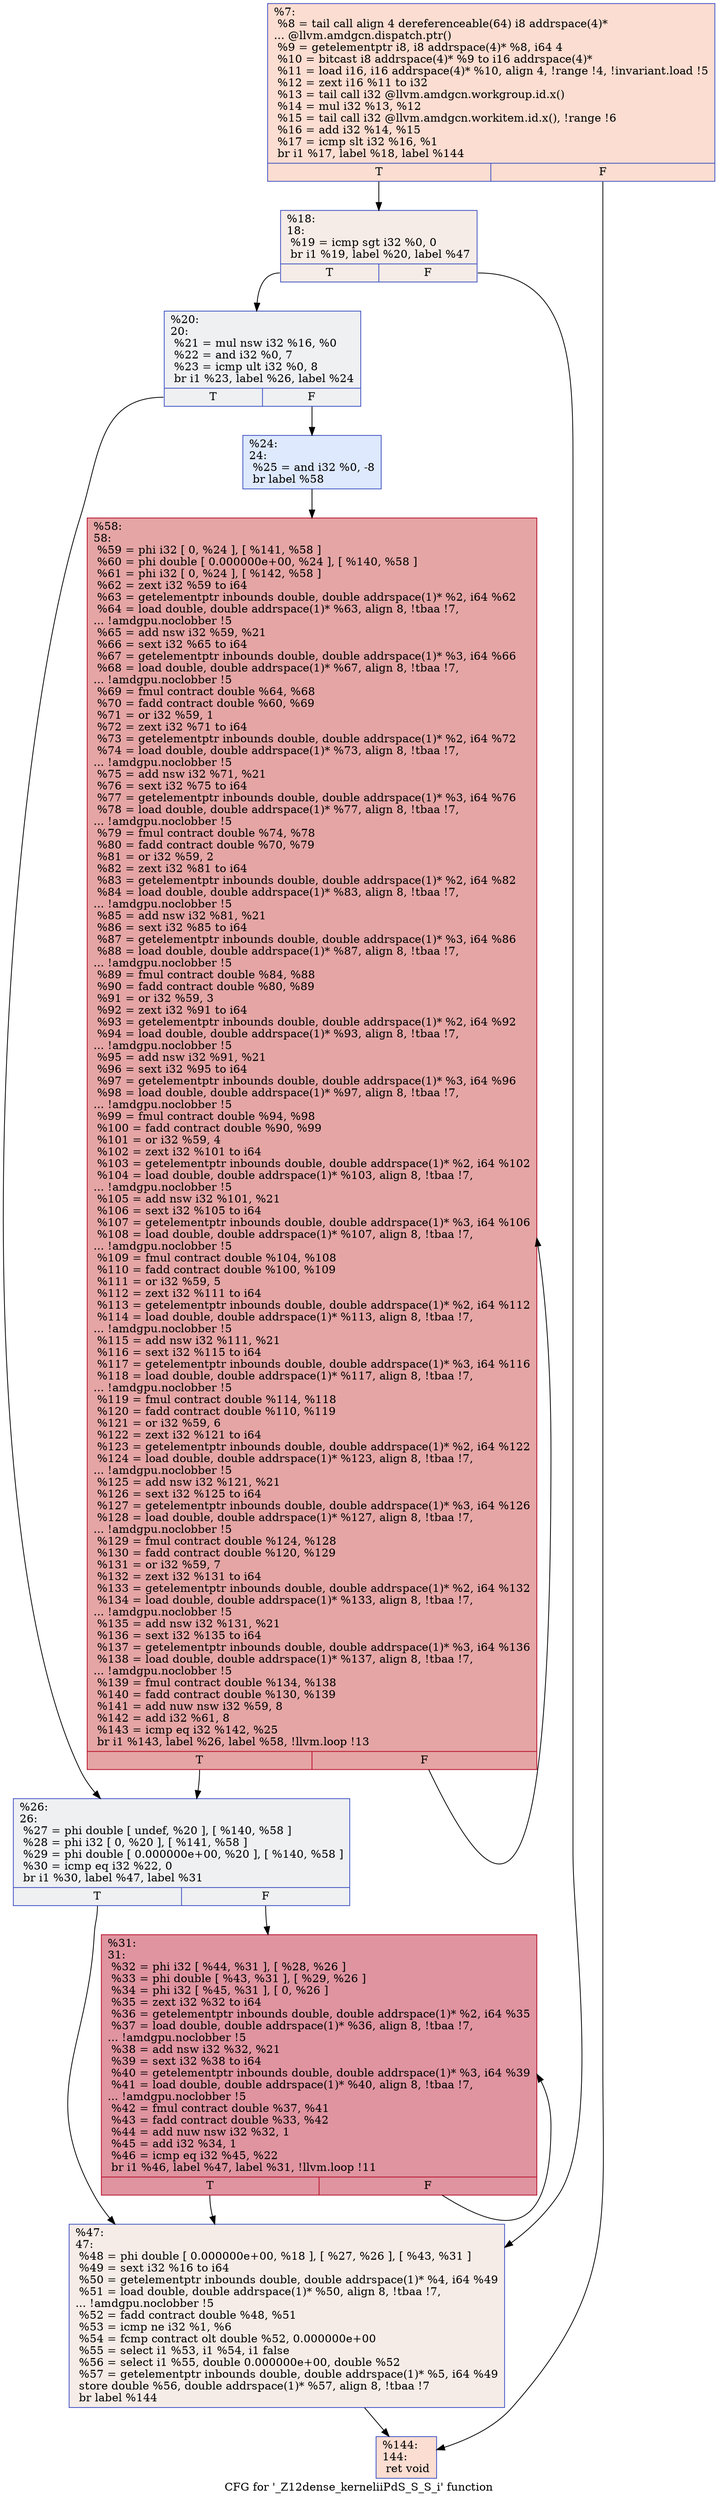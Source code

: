 digraph "CFG for '_Z12dense_kerneliiPdS_S_S_i' function" {
	label="CFG for '_Z12dense_kerneliiPdS_S_S_i' function";

	Node0x5cb9a10 [shape=record,color="#3d50c3ff", style=filled, fillcolor="#f7b39670",label="{%7:\l  %8 = tail call align 4 dereferenceable(64) i8 addrspace(4)*\l... @llvm.amdgcn.dispatch.ptr()\l  %9 = getelementptr i8, i8 addrspace(4)* %8, i64 4\l  %10 = bitcast i8 addrspace(4)* %9 to i16 addrspace(4)*\l  %11 = load i16, i16 addrspace(4)* %10, align 4, !range !4, !invariant.load !5\l  %12 = zext i16 %11 to i32\l  %13 = tail call i32 @llvm.amdgcn.workgroup.id.x()\l  %14 = mul i32 %13, %12\l  %15 = tail call i32 @llvm.amdgcn.workitem.id.x(), !range !6\l  %16 = add i32 %14, %15\l  %17 = icmp slt i32 %16, %1\l  br i1 %17, label %18, label %144\l|{<s0>T|<s1>F}}"];
	Node0x5cb9a10:s0 -> Node0x5cbb960;
	Node0x5cb9a10:s1 -> Node0x5cbb9f0;
	Node0x5cbb960 [shape=record,color="#3d50c3ff", style=filled, fillcolor="#ead5c970",label="{%18:\l18:                                               \l  %19 = icmp sgt i32 %0, 0\l  br i1 %19, label %20, label %47\l|{<s0>T|<s1>F}}"];
	Node0x5cbb960:s0 -> Node0x5cbbbc0;
	Node0x5cbb960:s1 -> Node0x5cbbc10;
	Node0x5cbbbc0 [shape=record,color="#3d50c3ff", style=filled, fillcolor="#d9dce170",label="{%20:\l20:                                               \l  %21 = mul nsw i32 %16, %0\l  %22 = and i32 %0, 7\l  %23 = icmp ult i32 %0, 8\l  br i1 %23, label %26, label %24\l|{<s0>T|<s1>F}}"];
	Node0x5cbbbc0:s0 -> Node0x5cbbf60;
	Node0x5cbbbc0:s1 -> Node0x5cbbfb0;
	Node0x5cbbfb0 [shape=record,color="#3d50c3ff", style=filled, fillcolor="#b5cdfa70",label="{%24:\l24:                                               \l  %25 = and i32 %0, -8\l  br label %58\l}"];
	Node0x5cbbfb0 -> Node0x5cbc1b0;
	Node0x5cbbf60 [shape=record,color="#3d50c3ff", style=filled, fillcolor="#d9dce170",label="{%26:\l26:                                               \l  %27 = phi double [ undef, %20 ], [ %140, %58 ]\l  %28 = phi i32 [ 0, %20 ], [ %141, %58 ]\l  %29 = phi double [ 0.000000e+00, %20 ], [ %140, %58 ]\l  %30 = icmp eq i32 %22, 0\l  br i1 %30, label %47, label %31\l|{<s0>T|<s1>F}}"];
	Node0x5cbbf60:s0 -> Node0x5cbbc10;
	Node0x5cbbf60:s1 -> Node0x5cbd420;
	Node0x5cbd420 [shape=record,color="#b70d28ff", style=filled, fillcolor="#b70d2870",label="{%31:\l31:                                               \l  %32 = phi i32 [ %44, %31 ], [ %28, %26 ]\l  %33 = phi double [ %43, %31 ], [ %29, %26 ]\l  %34 = phi i32 [ %45, %31 ], [ 0, %26 ]\l  %35 = zext i32 %32 to i64\l  %36 = getelementptr inbounds double, double addrspace(1)* %2, i64 %35\l  %37 = load double, double addrspace(1)* %36, align 8, !tbaa !7,\l... !amdgpu.noclobber !5\l  %38 = add nsw i32 %32, %21\l  %39 = sext i32 %38 to i64\l  %40 = getelementptr inbounds double, double addrspace(1)* %3, i64 %39\l  %41 = load double, double addrspace(1)* %40, align 8, !tbaa !7,\l... !amdgpu.noclobber !5\l  %42 = fmul contract double %37, %41\l  %43 = fadd contract double %33, %42\l  %44 = add nuw nsw i32 %32, 1\l  %45 = add i32 %34, 1\l  %46 = icmp eq i32 %45, %22\l  br i1 %46, label %47, label %31, !llvm.loop !11\l|{<s0>T|<s1>F}}"];
	Node0x5cbd420:s0 -> Node0x5cbbc10;
	Node0x5cbd420:s1 -> Node0x5cbd420;
	Node0x5cbbc10 [shape=record,color="#3d50c3ff", style=filled, fillcolor="#ead5c970",label="{%47:\l47:                                               \l  %48 = phi double [ 0.000000e+00, %18 ], [ %27, %26 ], [ %43, %31 ]\l  %49 = sext i32 %16 to i64\l  %50 = getelementptr inbounds double, double addrspace(1)* %4, i64 %49\l  %51 = load double, double addrspace(1)* %50, align 8, !tbaa !7,\l... !amdgpu.noclobber !5\l  %52 = fadd contract double %48, %51\l  %53 = icmp ne i32 %1, %6\l  %54 = fcmp contract olt double %52, 0.000000e+00\l  %55 = select i1 %53, i1 %54, i1 false\l  %56 = select i1 %55, double 0.000000e+00, double %52\l  %57 = getelementptr inbounds double, double addrspace(1)* %5, i64 %49\l  store double %56, double addrspace(1)* %57, align 8, !tbaa !7\l  br label %144\l}"];
	Node0x5cbbc10 -> Node0x5cbb9f0;
	Node0x5cbc1b0 [shape=record,color="#b70d28ff", style=filled, fillcolor="#c5333470",label="{%58:\l58:                                               \l  %59 = phi i32 [ 0, %24 ], [ %141, %58 ]\l  %60 = phi double [ 0.000000e+00, %24 ], [ %140, %58 ]\l  %61 = phi i32 [ 0, %24 ], [ %142, %58 ]\l  %62 = zext i32 %59 to i64\l  %63 = getelementptr inbounds double, double addrspace(1)* %2, i64 %62\l  %64 = load double, double addrspace(1)* %63, align 8, !tbaa !7,\l... !amdgpu.noclobber !5\l  %65 = add nsw i32 %59, %21\l  %66 = sext i32 %65 to i64\l  %67 = getelementptr inbounds double, double addrspace(1)* %3, i64 %66\l  %68 = load double, double addrspace(1)* %67, align 8, !tbaa !7,\l... !amdgpu.noclobber !5\l  %69 = fmul contract double %64, %68\l  %70 = fadd contract double %60, %69\l  %71 = or i32 %59, 1\l  %72 = zext i32 %71 to i64\l  %73 = getelementptr inbounds double, double addrspace(1)* %2, i64 %72\l  %74 = load double, double addrspace(1)* %73, align 8, !tbaa !7,\l... !amdgpu.noclobber !5\l  %75 = add nsw i32 %71, %21\l  %76 = sext i32 %75 to i64\l  %77 = getelementptr inbounds double, double addrspace(1)* %3, i64 %76\l  %78 = load double, double addrspace(1)* %77, align 8, !tbaa !7,\l... !amdgpu.noclobber !5\l  %79 = fmul contract double %74, %78\l  %80 = fadd contract double %70, %79\l  %81 = or i32 %59, 2\l  %82 = zext i32 %81 to i64\l  %83 = getelementptr inbounds double, double addrspace(1)* %2, i64 %82\l  %84 = load double, double addrspace(1)* %83, align 8, !tbaa !7,\l... !amdgpu.noclobber !5\l  %85 = add nsw i32 %81, %21\l  %86 = sext i32 %85 to i64\l  %87 = getelementptr inbounds double, double addrspace(1)* %3, i64 %86\l  %88 = load double, double addrspace(1)* %87, align 8, !tbaa !7,\l... !amdgpu.noclobber !5\l  %89 = fmul contract double %84, %88\l  %90 = fadd contract double %80, %89\l  %91 = or i32 %59, 3\l  %92 = zext i32 %91 to i64\l  %93 = getelementptr inbounds double, double addrspace(1)* %2, i64 %92\l  %94 = load double, double addrspace(1)* %93, align 8, !tbaa !7,\l... !amdgpu.noclobber !5\l  %95 = add nsw i32 %91, %21\l  %96 = sext i32 %95 to i64\l  %97 = getelementptr inbounds double, double addrspace(1)* %3, i64 %96\l  %98 = load double, double addrspace(1)* %97, align 8, !tbaa !7,\l... !amdgpu.noclobber !5\l  %99 = fmul contract double %94, %98\l  %100 = fadd contract double %90, %99\l  %101 = or i32 %59, 4\l  %102 = zext i32 %101 to i64\l  %103 = getelementptr inbounds double, double addrspace(1)* %2, i64 %102\l  %104 = load double, double addrspace(1)* %103, align 8, !tbaa !7,\l... !amdgpu.noclobber !5\l  %105 = add nsw i32 %101, %21\l  %106 = sext i32 %105 to i64\l  %107 = getelementptr inbounds double, double addrspace(1)* %3, i64 %106\l  %108 = load double, double addrspace(1)* %107, align 8, !tbaa !7,\l... !amdgpu.noclobber !5\l  %109 = fmul contract double %104, %108\l  %110 = fadd contract double %100, %109\l  %111 = or i32 %59, 5\l  %112 = zext i32 %111 to i64\l  %113 = getelementptr inbounds double, double addrspace(1)* %2, i64 %112\l  %114 = load double, double addrspace(1)* %113, align 8, !tbaa !7,\l... !amdgpu.noclobber !5\l  %115 = add nsw i32 %111, %21\l  %116 = sext i32 %115 to i64\l  %117 = getelementptr inbounds double, double addrspace(1)* %3, i64 %116\l  %118 = load double, double addrspace(1)* %117, align 8, !tbaa !7,\l... !amdgpu.noclobber !5\l  %119 = fmul contract double %114, %118\l  %120 = fadd contract double %110, %119\l  %121 = or i32 %59, 6\l  %122 = zext i32 %121 to i64\l  %123 = getelementptr inbounds double, double addrspace(1)* %2, i64 %122\l  %124 = load double, double addrspace(1)* %123, align 8, !tbaa !7,\l... !amdgpu.noclobber !5\l  %125 = add nsw i32 %121, %21\l  %126 = sext i32 %125 to i64\l  %127 = getelementptr inbounds double, double addrspace(1)* %3, i64 %126\l  %128 = load double, double addrspace(1)* %127, align 8, !tbaa !7,\l... !amdgpu.noclobber !5\l  %129 = fmul contract double %124, %128\l  %130 = fadd contract double %120, %129\l  %131 = or i32 %59, 7\l  %132 = zext i32 %131 to i64\l  %133 = getelementptr inbounds double, double addrspace(1)* %2, i64 %132\l  %134 = load double, double addrspace(1)* %133, align 8, !tbaa !7,\l... !amdgpu.noclobber !5\l  %135 = add nsw i32 %131, %21\l  %136 = sext i32 %135 to i64\l  %137 = getelementptr inbounds double, double addrspace(1)* %3, i64 %136\l  %138 = load double, double addrspace(1)* %137, align 8, !tbaa !7,\l... !amdgpu.noclobber !5\l  %139 = fmul contract double %134, %138\l  %140 = fadd contract double %130, %139\l  %141 = add nuw nsw i32 %59, 8\l  %142 = add i32 %61, 8\l  %143 = icmp eq i32 %142, %25\l  br i1 %143, label %26, label %58, !llvm.loop !13\l|{<s0>T|<s1>F}}"];
	Node0x5cbc1b0:s0 -> Node0x5cbbf60;
	Node0x5cbc1b0:s1 -> Node0x5cbc1b0;
	Node0x5cbb9f0 [shape=record,color="#3d50c3ff", style=filled, fillcolor="#f7b39670",label="{%144:\l144:                                              \l  ret void\l}"];
}
